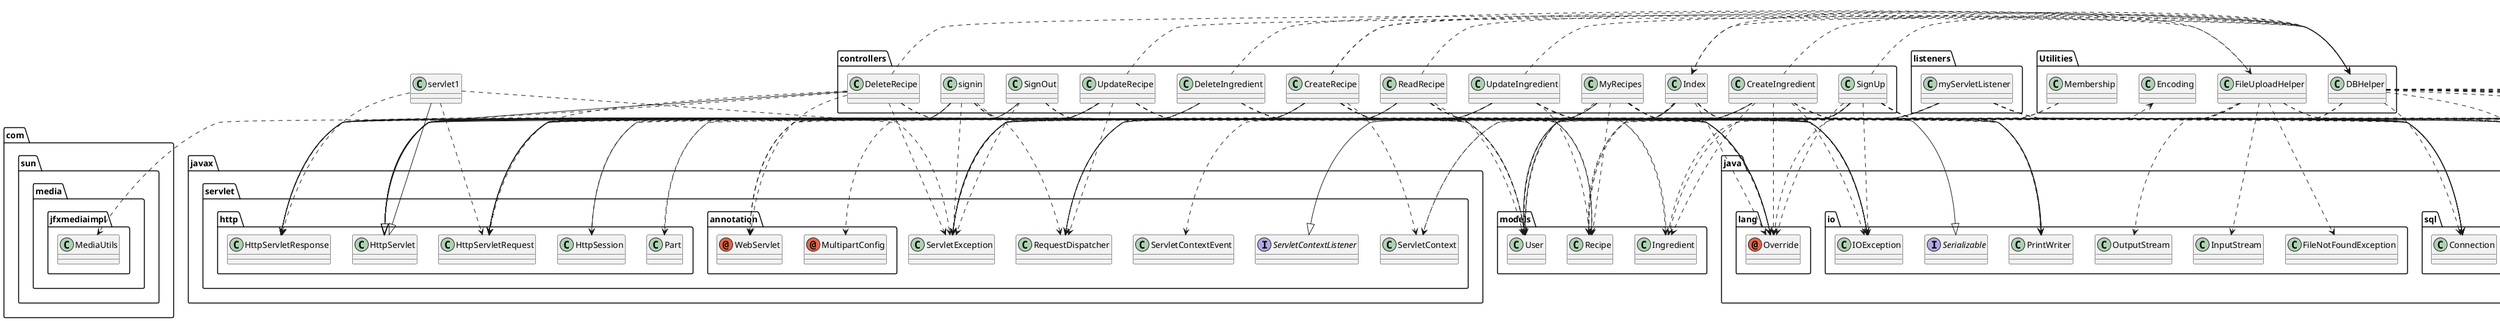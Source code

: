 @startuml
annotation java.lang.Override
annotation javax.servlet.annotation.MultipartConfig
annotation javax.servlet.annotation.WebServlet
class Utilities.DBHelper
class Utilities.Encoding
class Utilities.FileUploadHelper
class Utilities.Membership
class com.sun.media.jfxmediaimpl.MediaUtils
class controllers.CreateIngredient
class controllers.CreateRecipe
class controllers.DeleteIngredient
class controllers.DeleteRecipe
class controllers.Index
class controllers.MyRecipes
class controllers.ReadRecipe
class controllers.SignOut
class controllers.SignUp
class controllers.UpdateIngredient
class controllers.UpdateRecipe
class controllers.signin
class java.io.FileNotFoundException
class java.io.IOException
class java.io.InputStream
class java.io.OutputStream
class java.io.PrintWriter
class java.sql.Connection
class java.sql.DriverManager
class java.sql.PreparedStatement
class java.sql.ResultSet
class java.sql.SQLException
class java.sql.Statement
class java.util.ArrayList
class java.util.HashSet
class java.util.Set
class java.util.logging.Level
class java.util.logging.Logger
class javax.servlet.RequestDispatcher
class javax.servlet.ServletContext
class javax.servlet.ServletContextEvent
class javax.servlet.ServletException
class javax.servlet.http.HttpServlet
class javax.servlet.http.HttpServletRequest
class javax.servlet.http.HttpServletResponse
class javax.servlet.http.HttpSession
class javax.servlet.http.Part
class listeners.myServletListener
class models.Ingredient
class models.Recipe
class models.User
class servlet1
interface java.io.Serializable
interface javax.servlet.ServletContextListener
Utilities.DBHelper ..> controllers.Index
Utilities.DBHelper ..> java.sql.Connection
Utilities.DBHelper ..> java.sql.PreparedStatement
Utilities.DBHelper ..> java.sql.ResultSet
Utilities.DBHelper ..> java.sql.SQLException
Utilities.DBHelper ..> java.sql.Statement
Utilities.DBHelper ..> java.util.ArrayList
Utilities.DBHelper ..> java.util.HashSet
Utilities.DBHelper ..> java.util.Set
Utilities.DBHelper ..> java.util.logging.Level
Utilities.DBHelper ..> java.util.logging.Logger
Utilities.DBHelper ..> models.Ingredient
Utilities.DBHelper ..> models.Recipe
Utilities.DBHelper ..> models.User
Utilities.FileUploadHelper ..> controllers.Index
Utilities.FileUploadHelper ..> java.io.FileNotFoundException
Utilities.FileUploadHelper ..> java.io.InputStream
Utilities.FileUploadHelper ..> java.io.OutputStream
Utilities.FileUploadHelper ..> java.util.logging.Level
Utilities.FileUploadHelper ..> java.util.logging.Logger
Utilities.FileUploadHelper ..> javax.servlet.ServletContext
Utilities.FileUploadHelper ..> javax.servlet.ServletException
Utilities.FileUploadHelper ..> javax.servlet.http.HttpServletRequest
Utilities.FileUploadHelper ..> javax.servlet.http.Part
Utilities.Membership ..> javax.servlet.http.HttpSession
Utilities.Membership ..> models.User
controllers.CreateIngredient ..> java.lang.Override
controllers.CreateIngredient ..> Utilities.DBHelper
controllers.CreateIngredient ..> java.io.IOException
controllers.CreateIngredient ..> java.sql.Connection
controllers.CreateIngredient ..> java.sql.SQLException
controllers.CreateIngredient ..> java.util.logging.Level
controllers.CreateIngredient ..> java.util.logging.Logger
controllers.CreateIngredient ..> javax.servlet.RequestDispatcher
controllers.CreateIngredient ..> javax.servlet.ServletException
controllers.CreateIngredient --|> javax.servlet.http.HttpServlet
controllers.CreateIngredient ..> javax.servlet.http.HttpServletRequest
controllers.CreateIngredient ..> javax.servlet.http.HttpServletResponse
controllers.CreateIngredient ..> models.Ingredient
controllers.CreateRecipe ..> java.lang.Override
controllers.CreateRecipe ..> javax.servlet.annotation.MultipartConfig
controllers.CreateRecipe ..> javax.servlet.annotation.WebServlet
controllers.CreateRecipe ..> Utilities.DBHelper
controllers.CreateRecipe ..> Utilities.FileUploadHelper
controllers.CreateRecipe ..> java.io.IOException
controllers.CreateRecipe ..> java.io.PrintWriter
controllers.CreateRecipe ..> java.sql.Connection
controllers.CreateRecipe ..> java.sql.SQLException
controllers.CreateRecipe ..> javax.servlet.RequestDispatcher
controllers.CreateRecipe ..> javax.servlet.ServletContext
controllers.CreateRecipe ..> javax.servlet.ServletException
controllers.CreateRecipe --|> javax.servlet.http.HttpServlet
controllers.CreateRecipe ..> javax.servlet.http.HttpServletRequest
controllers.CreateRecipe ..> javax.servlet.http.HttpServletResponse
controllers.CreateRecipe ..> javax.servlet.http.Part
controllers.CreateRecipe ..> models.Recipe
controllers.CreateRecipe ..> models.User
controllers.DeleteIngredient ..> java.lang.Override
controllers.DeleteIngredient ..> Utilities.DBHelper
controllers.DeleteIngredient ..> java.io.IOException
controllers.DeleteIngredient ..> java.io.PrintWriter
controllers.DeleteIngredient ..> java.sql.Connection
controllers.DeleteIngredient ..> javax.servlet.ServletException
controllers.DeleteIngredient --|> javax.servlet.http.HttpServlet
controllers.DeleteIngredient ..> javax.servlet.http.HttpServletRequest
controllers.DeleteIngredient ..> javax.servlet.http.HttpServletResponse
controllers.DeleteRecipe ..> java.lang.Override
controllers.DeleteRecipe ..> javax.servlet.annotation.WebServlet
controllers.DeleteRecipe ..> Utilities.DBHelper
controllers.DeleteRecipe ..> java.io.IOException
controllers.DeleteRecipe ..> java.sql.Connection
controllers.DeleteRecipe ..> javax.servlet.ServletException
controllers.DeleteRecipe --|> javax.servlet.http.HttpServlet
controllers.DeleteRecipe ..> javax.servlet.http.HttpServletRequest
controllers.DeleteRecipe ..> javax.servlet.http.HttpServletResponse
controllers.Index ..> java.lang.Override
controllers.Index ..> java.io.IOException
controllers.Index ..> java.io.PrintWriter
controllers.Index ..> java.sql.Connection
controllers.Index ..> java.sql.SQLException
controllers.Index ..> java.util.ArrayList
controllers.Index ..> javax.servlet.RequestDispatcher
controllers.Index ..> javax.servlet.ServletException
controllers.Index --|> javax.servlet.http.HttpServlet
controllers.Index ..> javax.servlet.http.HttpServletRequest
controllers.Index ..> javax.servlet.http.HttpServletResponse
controllers.Index ..> models.Recipe
controllers.Index ..> models.User
controllers.MyRecipes ..> java.lang.Override
controllers.MyRecipes ..> java.io.IOException
controllers.MyRecipes ..> java.io.PrintWriter
controllers.MyRecipes ..> java.sql.Connection
controllers.MyRecipes ..> java.sql.SQLException
controllers.MyRecipes ..> java.util.ArrayList
controllers.MyRecipes ..> javax.servlet.RequestDispatcher
controllers.MyRecipes ..> javax.servlet.ServletException
controllers.MyRecipes --|> javax.servlet.http.HttpServlet
controllers.MyRecipes ..> javax.servlet.http.HttpServletRequest
controllers.MyRecipes ..> javax.servlet.http.HttpServletResponse
controllers.MyRecipes ..> javax.servlet.http.HttpSession
controllers.MyRecipes ..> models.Recipe
controllers.MyRecipes ..> models.User
controllers.ReadRecipe ..> java.lang.Override
controllers.ReadRecipe ..> Utilities.DBHelper
controllers.ReadRecipe ..> java.io.IOException
controllers.ReadRecipe ..> java.sql.Connection
controllers.ReadRecipe ..> java.util.ArrayList
controllers.ReadRecipe ..> javax.servlet.RequestDispatcher
controllers.ReadRecipe ..> javax.servlet.ServletException
controllers.ReadRecipe --|> javax.servlet.http.HttpServlet
controllers.ReadRecipe ..> javax.servlet.http.HttpServletRequest
controllers.ReadRecipe ..> javax.servlet.http.HttpServletResponse
controllers.ReadRecipe ..> models.Ingredient
controllers.ReadRecipe ..> models.Recipe
controllers.ReadRecipe ..> models.User
controllers.SignOut ..> java.lang.Override
controllers.SignOut ..> java.io.IOException
controllers.SignOut ..> java.io.PrintWriter
controllers.SignOut ..> javax.servlet.ServletException
controllers.SignOut --|> javax.servlet.http.HttpServlet
controllers.SignOut ..> javax.servlet.http.HttpServletRequest
controllers.SignOut ..> javax.servlet.http.HttpServletResponse
controllers.SignOut ..> models.User
controllers.SignUp ..> java.lang.Override
controllers.SignUp ..> Utilities.DBHelper
controllers.SignUp ..> com.sun.media.jfxmediaimpl.MediaUtils
controllers.SignUp ..> java.io.IOException
controllers.SignUp ..> java.io.PrintWriter
controllers.SignUp ..> java.sql.Connection
controllers.SignUp ..> java.sql.SQLException
controllers.SignUp ..> java.util.HashSet
controllers.SignUp ..> java.util.Set
controllers.SignUp ..> java.util.logging.Level
controllers.SignUp ..> java.util.logging.Logger
controllers.SignUp ..> javax.servlet.RequestDispatcher
controllers.SignUp ..> javax.servlet.ServletException
controllers.SignUp --|> javax.servlet.http.HttpServlet
controllers.SignUp ..> javax.servlet.http.HttpServletRequest
controllers.SignUp ..> javax.servlet.http.HttpServletResponse
controllers.SignUp ..> models.User
controllers.UpdateIngredient ..> java.lang.Override
controllers.UpdateIngredient ..> javax.servlet.annotation.WebServlet
controllers.UpdateIngredient ..> Utilities.DBHelper
controllers.UpdateIngredient ..> java.io.IOException
controllers.UpdateIngredient ..> java.io.PrintWriter
controllers.UpdateIngredient ..> java.sql.Connection
controllers.UpdateIngredient ..> java.util.HashSet
controllers.UpdateIngredient ..> javax.servlet.RequestDispatcher
controllers.UpdateIngredient ..> javax.servlet.ServletException
controllers.UpdateIngredient --|> javax.servlet.http.HttpServlet
controllers.UpdateIngredient ..> javax.servlet.http.HttpServletRequest
controllers.UpdateIngredient ..> javax.servlet.http.HttpServletResponse
controllers.UpdateIngredient ..> models.Ingredient
controllers.UpdateIngredient ..> models.Recipe
controllers.UpdateRecipe ..> java.lang.Override
controllers.UpdateRecipe ..> javax.servlet.annotation.WebServlet
controllers.UpdateRecipe ..> Utilities.DBHelper
controllers.UpdateRecipe ..> java.io.IOException
controllers.UpdateRecipe ..> java.sql.Connection
controllers.UpdateRecipe ..> javax.servlet.RequestDispatcher
controllers.UpdateRecipe ..> javax.servlet.ServletException
controllers.UpdateRecipe --|> javax.servlet.http.HttpServlet
controllers.UpdateRecipe ..> javax.servlet.http.HttpServletRequest
controllers.UpdateRecipe ..> javax.servlet.http.HttpServletResponse
controllers.UpdateRecipe ..> models.Recipe
controllers.UpdateRecipe ..> models.User
controllers.signin ..> java.lang.Override
controllers.signin ..> java.io.IOException
controllers.signin ..> java.sql.Connection
controllers.signin ..> javax.servlet.RequestDispatcher
controllers.signin ..> javax.servlet.ServletException
controllers.signin --|> javax.servlet.http.HttpServlet
controllers.signin ..> javax.servlet.http.HttpServletRequest
controllers.signin ..> javax.servlet.http.HttpServletResponse
controllers.signin ..> javax.servlet.http.HttpSession
controllers.signin ..> models.User
listeners.myServletListener ..> java.lang.Override
listeners.myServletListener ..> java.sql.Connection
listeners.myServletListener ..> java.sql.DriverManager
listeners.myServletListener ..> java.sql.SQLException
listeners.myServletListener ..> java.util.logging.Level
listeners.myServletListener ..> java.util.logging.Logger
listeners.myServletListener ..> javax.servlet.ServletContext
listeners.myServletListener ..> javax.servlet.ServletContextEvent
listeners.myServletListener --|> javax.servlet.ServletContextListener
models.Ingredient ..> java.util.ArrayList
models.Recipe ..> Utilities.Encoding
models.User --|> java.io.Serializable
servlet1 ..> javax.servlet.ServletException
servlet1 --|> javax.servlet.http.HttpServlet
servlet1 ..> javax.servlet.http.HttpServletRequest
servlet1 ..> javax.servlet.http.HttpServletResponse
@enduml